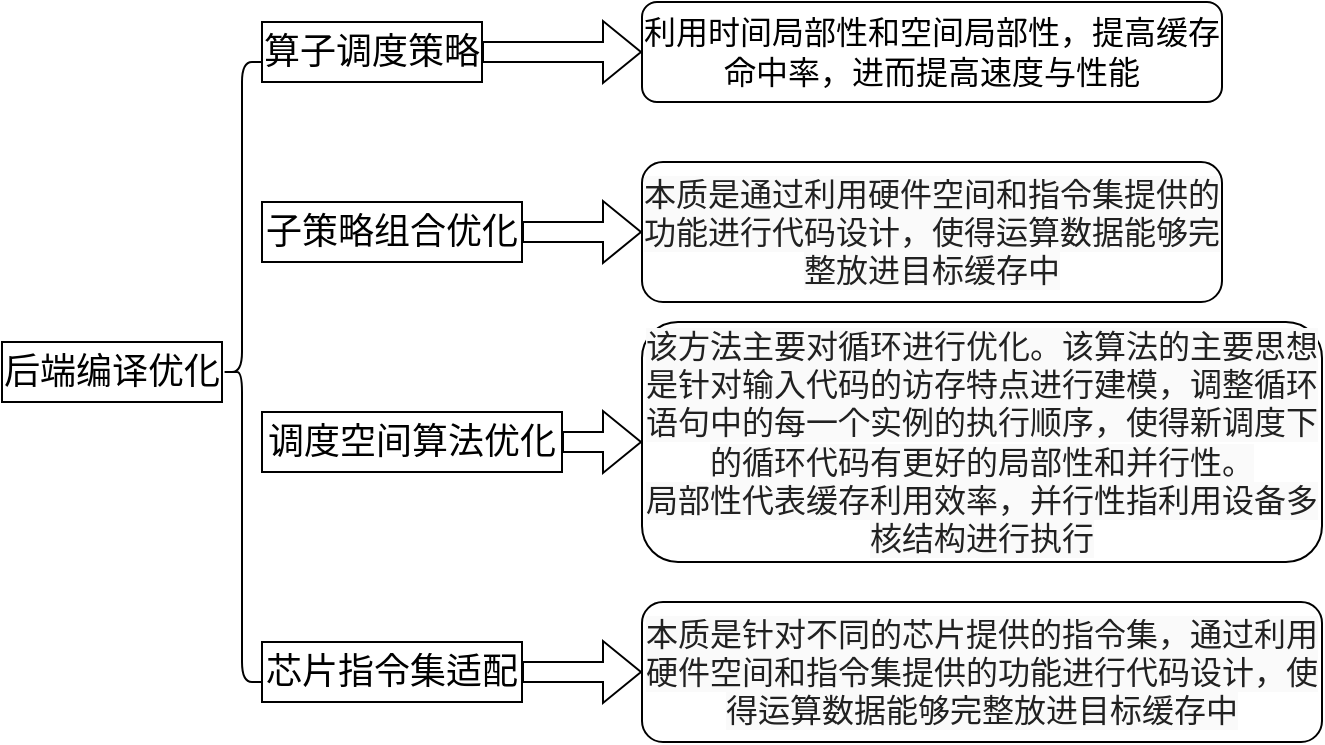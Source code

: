 <mxfile version="24.7.5">
  <diagram name="第 1 页" id="uCsXW6tzw7xsISk7OYsU">
    <mxGraphModel dx="1276" dy="606" grid="1" gridSize="10" guides="1" tooltips="1" connect="1" arrows="1" fold="1" page="1" pageScale="1" pageWidth="827" pageHeight="1169" math="0" shadow="0">
      <root>
        <mxCell id="0" />
        <mxCell id="1" parent="0" />
        <mxCell id="NGoXAXe-_wjs8dHAezIH-1" value="&lt;font style=&quot;font-size: 18px;&quot;&gt;后端编译优化&lt;/font&gt;" style="rounded=0;whiteSpace=wrap;html=1;" vertex="1" parent="1">
          <mxGeometry x="50" y="340" width="110" height="30" as="geometry" />
        </mxCell>
        <mxCell id="NGoXAXe-_wjs8dHAezIH-3" value="&lt;font style=&quot;font-size: 16px;&quot;&gt;利用时间局部性和空间局部性，提高缓存命中率，进而提高速度与性能&lt;/font&gt;" style="rounded=1;whiteSpace=wrap;html=1;" vertex="1" parent="1">
          <mxGeometry x="370" y="170" width="290" height="50" as="geometry" />
        </mxCell>
        <mxCell id="NGoXAXe-_wjs8dHAezIH-4" value="" style="shape=flexArrow;endArrow=classic;html=1;rounded=0;entryX=0;entryY=0.5;entryDx=0;entryDy=0;exitX=1;exitY=0.5;exitDx=0;exitDy=0;" edge="1" parent="1" source="NGoXAXe-_wjs8dHAezIH-9" target="NGoXAXe-_wjs8dHAezIH-3">
          <mxGeometry width="50" height="50" relative="1" as="geometry">
            <mxPoint x="290" y="195" as="sourcePoint" />
            <mxPoint x="340" y="150" as="targetPoint" />
          </mxGeometry>
        </mxCell>
        <mxCell id="NGoXAXe-_wjs8dHAezIH-6" value="&lt;span style=&quot;color: rgba(0, 0, 0, 0.87); font-family: Roboto, &amp;quot;Noto Sans SC Sliced&amp;quot;, sans-serif; font-size: 16px; text-align: start; background-color: rgb(250, 250, 250);&quot;&gt;本质是通过利用硬件空间和指令集提供的功能进行代码设计，使得运算数据能够完整放进目标缓存中&lt;/span&gt;" style="rounded=1;whiteSpace=wrap;html=1;" vertex="1" parent="1">
          <mxGeometry x="370" y="250" width="290" height="70" as="geometry" />
        </mxCell>
        <mxCell id="NGoXAXe-_wjs8dHAezIH-9" value="&lt;font style=&quot;font-size: 18px;&quot;&gt;算子调度策略&lt;/font&gt;" style="rounded=0;whiteSpace=wrap;html=1;" vertex="1" parent="1">
          <mxGeometry x="180" y="180" width="110" height="30" as="geometry" />
        </mxCell>
        <mxCell id="NGoXAXe-_wjs8dHAezIH-10" value="" style="shape=curlyBracket;whiteSpace=wrap;html=1;rounded=1;labelPosition=left;verticalLabelPosition=middle;align=right;verticalAlign=middle;" vertex="1" parent="1">
          <mxGeometry x="160" y="200" width="20" height="310" as="geometry" />
        </mxCell>
        <mxCell id="NGoXAXe-_wjs8dHAezIH-11" value="&lt;font style=&quot;font-size: 18px;&quot;&gt;子策略组合优化&lt;/font&gt;" style="rounded=0;whiteSpace=wrap;html=1;" vertex="1" parent="1">
          <mxGeometry x="180" y="270" width="130" height="30" as="geometry" />
        </mxCell>
        <mxCell id="NGoXAXe-_wjs8dHAezIH-12" value="" style="shape=flexArrow;endArrow=classic;html=1;rounded=0;entryX=0;entryY=0.5;entryDx=0;entryDy=0;exitX=1;exitY=0.5;exitDx=0;exitDy=0;" edge="1" parent="1" source="NGoXAXe-_wjs8dHAezIH-11" target="NGoXAXe-_wjs8dHAezIH-6">
          <mxGeometry width="50" height="50" relative="1" as="geometry">
            <mxPoint x="280" y="205" as="sourcePoint" />
            <mxPoint x="330" y="205" as="targetPoint" />
          </mxGeometry>
        </mxCell>
        <mxCell id="NGoXAXe-_wjs8dHAezIH-14" value="&lt;font style=&quot;font-size: 18px;&quot;&gt;调度空间算法优化&lt;/font&gt;" style="rounded=0;whiteSpace=wrap;html=1;" vertex="1" parent="1">
          <mxGeometry x="180" y="375" width="150" height="30" as="geometry" />
        </mxCell>
        <mxCell id="NGoXAXe-_wjs8dHAezIH-15" value="&lt;span style=&quot;color: rgba(0, 0, 0, 0.87); font-family: Roboto, &amp;quot;Noto Sans SC Sliced&amp;quot;, sans-serif; font-size: 16px; text-align: start; background-color: rgb(250, 250, 250);&quot;&gt;该方法主要对循环进行优化。该算法的主要思想是针对输入代码的访存特点进行建模，调整循环语句中的每一个实例的执行顺序，使得新调度下的循环代码有更好的局部性和并行性。&lt;/span&gt;&lt;div&gt;&lt;span style=&quot;color: rgba(0, 0, 0, 0.87); font-family: Roboto, &amp;quot;Noto Sans SC Sliced&amp;quot;, sans-serif; font-size: 16px; text-align: start; background-color: rgb(250, 250, 250);&quot;&gt;局部性代表缓存利用效率，并行性指利用设备多核结构进行执行&lt;/span&gt;&lt;/div&gt;" style="rounded=1;whiteSpace=wrap;html=1;" vertex="1" parent="1">
          <mxGeometry x="370" y="330" width="340" height="120" as="geometry" />
        </mxCell>
        <mxCell id="NGoXAXe-_wjs8dHAezIH-16" value="" style="shape=flexArrow;endArrow=classic;html=1;rounded=0;entryX=0;entryY=0.5;entryDx=0;entryDy=0;exitX=1;exitY=0.5;exitDx=0;exitDy=0;" edge="1" parent="1" source="NGoXAXe-_wjs8dHAezIH-14" target="NGoXAXe-_wjs8dHAezIH-15">
          <mxGeometry width="50" height="50" relative="1" as="geometry">
            <mxPoint x="320" y="295" as="sourcePoint" />
            <mxPoint x="360" y="295" as="targetPoint" />
          </mxGeometry>
        </mxCell>
        <mxCell id="NGoXAXe-_wjs8dHAezIH-17" value="&lt;font style=&quot;font-size: 18px;&quot;&gt;芯片指令集适配&lt;/font&gt;" style="rounded=0;whiteSpace=wrap;html=1;" vertex="1" parent="1">
          <mxGeometry x="180" y="490" width="130" height="30" as="geometry" />
        </mxCell>
        <mxCell id="NGoXAXe-_wjs8dHAezIH-18" value="" style="shape=flexArrow;endArrow=classic;html=1;rounded=0;entryX=0;entryY=0.5;entryDx=0;entryDy=0;exitX=1;exitY=0.5;exitDx=0;exitDy=0;" edge="1" parent="1" source="NGoXAXe-_wjs8dHAezIH-17" target="NGoXAXe-_wjs8dHAezIH-19">
          <mxGeometry width="50" height="50" relative="1" as="geometry">
            <mxPoint x="320" y="295" as="sourcePoint" />
            <mxPoint x="380" y="295" as="targetPoint" />
          </mxGeometry>
        </mxCell>
        <mxCell id="NGoXAXe-_wjs8dHAezIH-19" value="&lt;span style=&quot;color: rgba(0, 0, 0, 0.87); font-family: Roboto, &amp;quot;Noto Sans SC Sliced&amp;quot;, sans-serif; font-size: 16px; text-align: start; background-color: rgb(250, 250, 250);&quot;&gt;本质是针对不同的芯片提供的指令集，通过利用硬件空间和指令集提供的功能进行代码设计，使得运算数据能够完整放进目标缓存中&lt;/span&gt;" style="rounded=1;whiteSpace=wrap;html=1;" vertex="1" parent="1">
          <mxGeometry x="370" y="470" width="340" height="70" as="geometry" />
        </mxCell>
      </root>
    </mxGraphModel>
  </diagram>
</mxfile>
